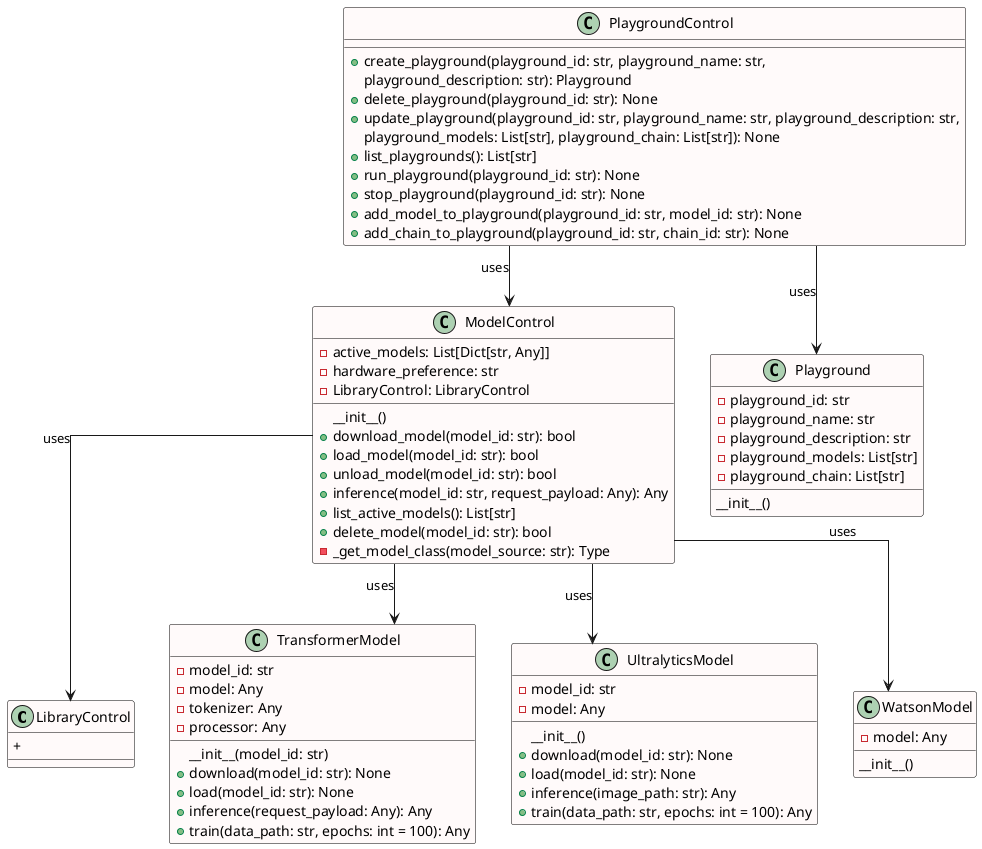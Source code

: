 @startuml
skinparam class {
    BackgroundColor Snow
    BorderColor Black
    FontName Arial
    FontColor Black
    FontStyle Normal
    ArrowThickness 1
}
skinparam linetype ortho
!define RECTANGLE class


' RECTANGLE FastAPI {
' }

RECTANGLE LibraryControl {
    + 
}

RECTANGLE PlaygroundControl {

    + create_playground(playground_id: str, playground_name: str, 
    playground_description: str): Playground
    + delete_playground(playground_id: str): None
    + update_playground(playground_id: str, playground_name: str, playground_description: str, 
    playground_models: List[str], playground_chain: List[str]): None
    + list_playgrounds(): List[str]
    + run_playground(playground_id: str): None
    + stop_playground(playground_id: str): None
    + add_model_to_playground(playground_id: str, model_id: str): None
    + add_chain_to_playground(playground_id: str, chain_id: str): None
}

RECTANGLE ModelControl {
    - active_models: List[Dict[str, Any]]
    - hardware_preference: str
    - LibraryControl: LibraryControl
    __init__()
    + download_model(model_id: str): bool
    + load_model(model_id: str): bool
    + unload_model(model_id: str): bool
    + inference(model_id: str, request_payload: Any): Any
    + list_active_models(): List[str]
    + delete_model(model_id: str): bool
    - _get_model_class(model_source: str): Type
}

RECTANGLE TransformerModel {
    - model_id: str
    - model: Any
    - tokenizer: Any
    - processor: Any
    __init__(model_id: str)
    + download(model_id: str): None
    + load(model_id: str): None
    + inference(request_payload: Any): Any
    + train(data_path: str, epochs: int = 100): Any
}

RECTANGLE UltralyticsModel {
    - model_id: str
    - model: Any
    __init__()
    + download(model_id: str): None
    + load(model_id: str): None
    + inference(image_path: str): Any
    + train(data_path: str, epochs: int = 100): Any
}

RECTANGLE WatsonModel {
    - model: Any
    __init__()
}

RECTANGLE Playground {
    - playground_id: str
    - playground_name: str
    - playground_description: str
    - playground_models: List[str]
    - playground_chain: List[str]
    __init__()
}


ModelControl --> TransformerModel : uses
ModelControl --> UltralyticsModel : uses
ModelControl --> WatsonModel : uses
ModelControl --> LibraryControl : uses

PlaygroundControl --> Playground : uses
PlaygroundControl --> ModelControl : uses


' FastAPI --> PlaygroundControl : uses
' FastAPI --> LibraryControl : uses
' FastAPI --> ModelControl : uses
@enduml